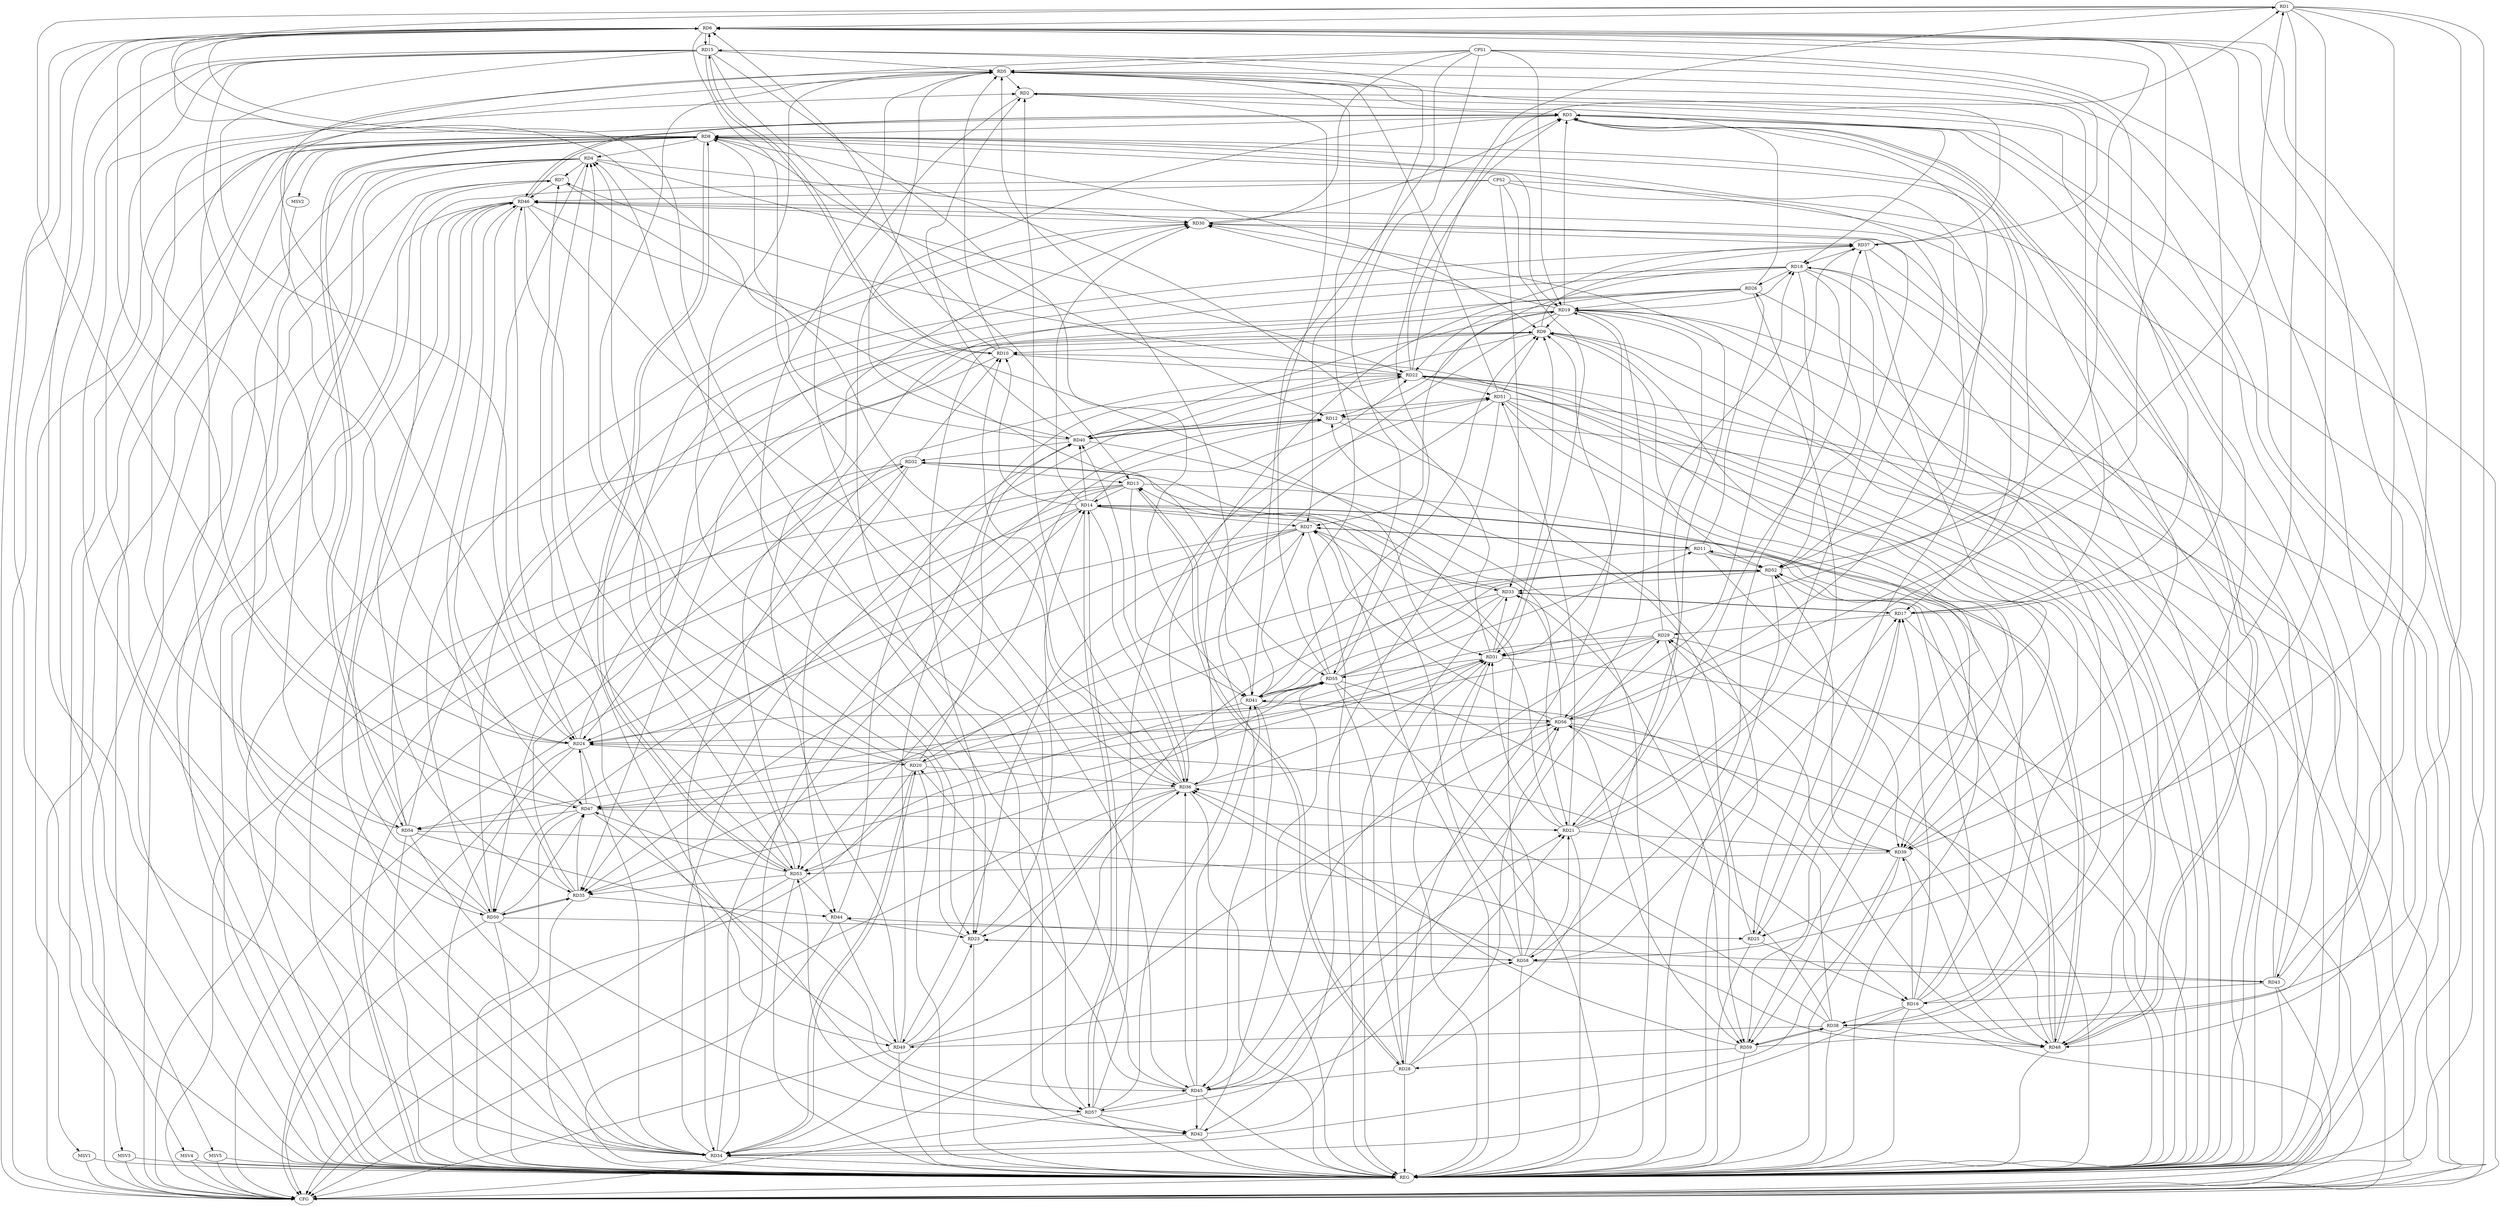 strict digraph G {
  RD1 [ label="RD1" ];
  RD2 [ label="RD2" ];
  RD3 [ label="RD3" ];
  RD4 [ label="RD4" ];
  RD5 [ label="RD5" ];
  RD6 [ label="RD6" ];
  RD7 [ label="RD7" ];
  RD8 [ label="RD8" ];
  RD9 [ label="RD9" ];
  RD10 [ label="RD10" ];
  RD11 [ label="RD11" ];
  RD12 [ label="RD12" ];
  RD13 [ label="RD13" ];
  RD14 [ label="RD14" ];
  RD15 [ label="RD15" ];
  RD16 [ label="RD16" ];
  RD17 [ label="RD17" ];
  RD18 [ label="RD18" ];
  RD19 [ label="RD19" ];
  RD20 [ label="RD20" ];
  RD21 [ label="RD21" ];
  RD22 [ label="RD22" ];
  RD23 [ label="RD23" ];
  RD24 [ label="RD24" ];
  RD25 [ label="RD25" ];
  RD26 [ label="RD26" ];
  RD27 [ label="RD27" ];
  RD28 [ label="RD28" ];
  RD29 [ label="RD29" ];
  RD30 [ label="RD30" ];
  RD31 [ label="RD31" ];
  RD32 [ label="RD32" ];
  RD33 [ label="RD33" ];
  RD34 [ label="RD34" ];
  RD35 [ label="RD35" ];
  RD36 [ label="RD36" ];
  RD37 [ label="RD37" ];
  RD38 [ label="RD38" ];
  RD39 [ label="RD39" ];
  RD40 [ label="RD40" ];
  RD41 [ label="RD41" ];
  RD42 [ label="RD42" ];
  RD43 [ label="RD43" ];
  RD44 [ label="RD44" ];
  RD45 [ label="RD45" ];
  RD46 [ label="RD46" ];
  RD47 [ label="RD47" ];
  RD48 [ label="RD48" ];
  RD49 [ label="RD49" ];
  RD50 [ label="RD50" ];
  RD51 [ label="RD51" ];
  RD52 [ label="RD52" ];
  RD53 [ label="RD53" ];
  RD54 [ label="RD54" ];
  RD55 [ label="RD55" ];
  RD56 [ label="RD56" ];
  RD57 [ label="RD57" ];
  RD58 [ label="RD58" ];
  RD59 [ label="RD59" ];
  CPS1 [ label="CPS1" ];
  CPS2 [ label="CPS2" ];
  REG [ label="REG" ];
  CFG [ label="CFG" ];
  MSV1 [ label="MSV1" ];
  MSV2 [ label="MSV2" ];
  MSV3 [ label="MSV3" ];
  MSV4 [ label="MSV4" ];
  MSV5 [ label="MSV5" ];
  RD1 -> RD6;
  RD22 -> RD1;
  RD1 -> RD25;
  RD1 -> RD38;
  RD1 -> RD39;
  RD1 -> RD47;
  RD52 -> RD1;
  RD55 -> RD1;
  RD1 -> RD57;
  RD1 -> RD58;
  RD2 -> RD3;
  RD5 -> RD2;
  RD2 -> RD23;
  RD34 -> RD2;
  RD36 -> RD2;
  RD38 -> RD2;
  RD40 -> RD2;
  RD55 -> RD2;
  RD3 -> RD8;
  RD19 -> RD3;
  RD21 -> RD3;
  RD22 -> RD3;
  RD26 -> RD3;
  RD30 -> RD3;
  RD3 -> RD42;
  RD3 -> RD43;
  RD3 -> RD46;
  RD46 -> RD3;
  RD3 -> RD48;
  RD48 -> RD3;
  RD50 -> RD3;
  RD3 -> RD56;
  RD4 -> RD7;
  RD8 -> RD4;
  RD20 -> RD4;
  RD4 -> RD22;
  RD23 -> RD4;
  RD4 -> RD24;
  RD4 -> RD30;
  RD45 -> RD4;
  RD49 -> RD4;
  RD4 -> RD50;
  RD4 -> RD54;
  RD10 -> RD5;
  RD15 -> RD5;
  RD17 -> RD5;
  RD5 -> RD18;
  RD20 -> RD5;
  RD5 -> RD23;
  RD5 -> RD24;
  RD5 -> RD37;
  RD5 -> RD40;
  RD41 -> RD5;
  RD51 -> RD5;
  RD54 -> RD5;
  RD55 -> RD5;
  RD57 -> RD5;
  RD8 -> RD6;
  RD10 -> RD6;
  RD6 -> RD15;
  RD15 -> RD6;
  RD17 -> RD6;
  RD24 -> RD6;
  RD6 -> RD31;
  RD34 -> RD6;
  RD6 -> RD36;
  RD40 -> RD6;
  RD43 -> RD6;
  RD47 -> RD6;
  RD6 -> RD48;
  RD56 -> RD6;
  RD59 -> RD6;
  RD22 -> RD7;
  RD34 -> RD7;
  RD7 -> RD46;
  RD53 -> RD7;
  RD7 -> RD55;
  RD8 -> RD9;
  RD8 -> RD12;
  RD8 -> RD17;
  RD8 -> RD19;
  RD25 -> RD8;
  RD31 -> RD8;
  RD36 -> RD8;
  RD8 -> RD39;
  RD8 -> RD52;
  RD8 -> RD53;
  RD53 -> RD8;
  RD8 -> RD54;
  RD54 -> RD8;
  RD9 -> RD10;
  RD19 -> RD9;
  RD24 -> RD9;
  RD28 -> RD9;
  RD31 -> RD9;
  RD9 -> RD37;
  RD39 -> RD9;
  RD9 -> RD40;
  RD41 -> RD9;
  RD48 -> RD9;
  RD51 -> RD9;
  RD9 -> RD52;
  RD54 -> RD9;
  RD14 -> RD10;
  RD10 -> RD15;
  RD15 -> RD10;
  RD16 -> RD10;
  RD10 -> RD22;
  RD32 -> RD10;
  RD36 -> RD10;
  RD11 -> RD26;
  RD11 -> RD27;
  RD27 -> RD11;
  RD11 -> RD35;
  RD11 -> RD39;
  RD48 -> RD11;
  RD11 -> RD52;
  RD55 -> RD11;
  RD19 -> RD12;
  RD25 -> RD12;
  RD34 -> RD12;
  RD12 -> RD40;
  RD40 -> RD12;
  RD51 -> RD12;
  RD12 -> RD53;
  RD13 -> RD14;
  RD15 -> RD13;
  RD21 -> RD13;
  RD13 -> RD28;
  RD28 -> RD13;
  RD32 -> RD13;
  RD13 -> RD35;
  RD13 -> RD39;
  RD13 -> RD41;
  RD14 -> RD22;
  RD23 -> RD14;
  RD14 -> RD27;
  RD14 -> RD30;
  RD33 -> RD14;
  RD34 -> RD14;
  RD14 -> RD36;
  RD14 -> RD40;
  RD14 -> RD48;
  RD48 -> RD14;
  RD14 -> RD50;
  RD14 -> RD57;
  RD57 -> RD14;
  RD15 -> RD24;
  RD15 -> RD27;
  RD15 -> RD34;
  RD37 -> RD15;
  RD15 -> RD41;
  RD15 -> RD49;
  RD16 -> RD17;
  RD16 -> RD22;
  RD25 -> RD16;
  RD16 -> RD34;
  RD16 -> RD38;
  RD16 -> RD39;
  RD43 -> RD16;
  RD16 -> RD52;
  RD55 -> RD16;
  RD17 -> RD25;
  RD17 -> RD29;
  RD17 -> RD33;
  RD33 -> RD17;
  RD58 -> RD17;
  RD59 -> RD17;
  RD19 -> RD18;
  RD18 -> RD26;
  RD18 -> RD27;
  RD29 -> RD18;
  RD37 -> RD18;
  RD18 -> RD38;
  RD43 -> RD18;
  RD18 -> RD50;
  RD18 -> RD52;
  RD18 -> RD53;
  RD18 -> RD58;
  RD19 -> RD21;
  RD19 -> RD23;
  RD26 -> RD19;
  RD19 -> RD30;
  RD31 -> RD19;
  RD19 -> RD36;
  RD40 -> RD19;
  RD43 -> RD19;
  RD19 -> RD56;
  RD24 -> RD20;
  RD27 -> RD20;
  RD20 -> RD34;
  RD34 -> RD20;
  RD20 -> RD36;
  RD20 -> RD40;
  RD45 -> RD20;
  RD20 -> RD52;
  RD21 -> RD31;
  RD32 -> RD21;
  RD21 -> RD37;
  RD21 -> RD39;
  RD45 -> RD21;
  RD21 -> RD46;
  RD47 -> RD21;
  RD21 -> RD51;
  RD57 -> RD21;
  RD58 -> RD21;
  RD26 -> RD22;
  RD22 -> RD34;
  RD22 -> RD40;
  RD22 -> RD48;
  RD49 -> RD22;
  RD22 -> RD51;
  RD36 -> RD23;
  RD44 -> RD23;
  RD49 -> RD23;
  RD23 -> RD58;
  RD58 -> RD23;
  RD26 -> RD24;
  RD27 -> RD24;
  RD32 -> RD24;
  RD24 -> RD34;
  RD38 -> RD24;
  RD24 -> RD46;
  RD47 -> RD24;
  RD24 -> RD55;
  RD56 -> RD24;
  RD26 -> RD25;
  RD50 -> RD25;
  RD26 -> RD35;
  RD27 -> RD33;
  RD27 -> RD35;
  RD41 -> RD27;
  RD27 -> RD49;
  RD56 -> RD27;
  RD58 -> RD27;
  RD28 -> RD30;
  RD28 -> RD31;
  RD28 -> RD45;
  RD55 -> RD28;
  RD28 -> RD56;
  RD59 -> RD28;
  RD29 -> RD31;
  RD39 -> RD29;
  RD42 -> RD29;
  RD29 -> RD45;
  RD29 -> RD47;
  RD48 -> RD29;
  RD29 -> RD54;
  RD29 -> RD59;
  RD30 -> RD37;
  RD46 -> RD30;
  RD49 -> RD30;
  RD30 -> RD50;
  RD53 -> RD30;
  RD31 -> RD33;
  RD31 -> RD35;
  RD36 -> RD31;
  RD46 -> RD31;
  RD47 -> RD31;
  RD31 -> RD55;
  RD58 -> RD31;
  RD35 -> RD32;
  RD40 -> RD32;
  RD32 -> RD44;
  RD58 -> RD32;
  RD33 -> RD34;
  RD33 -> RD41;
  RD52 -> RD33;
  RD56 -> RD33;
  RD33 -> RD59;
  RD39 -> RD34;
  RD34 -> RD40;
  RD42 -> RD34;
  RD46 -> RD34;
  RD54 -> RD34;
  RD56 -> RD34;
  RD35 -> RD44;
  RD35 -> RD46;
  RD35 -> RD47;
  RD35 -> RD50;
  RD50 -> RD35;
  RD53 -> RD35;
  RD37 -> RD36;
  RD38 -> RD36;
  RD36 -> RD40;
  RD45 -> RD36;
  RD36 -> RD47;
  RD49 -> RD36;
  RD36 -> RD56;
  RD58 -> RD36;
  RD59 -> RD36;
  RD50 -> RD37;
  RD56 -> RD37;
  RD37 -> RD59;
  RD38 -> RD48;
  RD38 -> RD49;
  RD38 -> RD56;
  RD38 -> RD59;
  RD59 -> RD38;
  RD39 -> RD48;
  RD51 -> RD39;
  RD39 -> RD52;
  RD39 -> RD53;
  RD45 -> RD41;
  RD48 -> RD41;
  RD52 -> RD41;
  RD41 -> RD53;
  RD41 -> RD55;
  RD55 -> RD41;
  RD41 -> RD56;
  RD57 -> RD41;
  RD45 -> RD42;
  RD50 -> RD42;
  RD51 -> RD42;
  RD42 -> RD55;
  RD57 -> RD42;
  RD43 -> RD44;
  RD58 -> RD43;
  RD44 -> RD49;
  RD44 -> RD51;
  RD53 -> RD44;
  RD46 -> RD45;
  RD51 -> RD45;
  RD54 -> RD45;
  RD45 -> RD56;
  RD45 -> RD57;
  RD46 -> RD47;
  RD50 -> RD46;
  RD52 -> RD46;
  RD46 -> RD53;
  RD54 -> RD46;
  RD50 -> RD47;
  RD53 -> RD47;
  RD47 -> RD54;
  RD47 -> RD57;
  RD48 -> RD52;
  RD54 -> RD48;
  RD56 -> RD48;
  RD49 -> RD58;
  RD57 -> RD51;
  RD51 -> RD59;
  RD55 -> RD52;
  RD53 -> RD55;
  RD57 -> RD53;
  RD56 -> RD59;
  CPS1 -> RD19;
  CPS1 -> RD30;
  CPS1 -> RD17;
  CPS1 -> RD24;
  CPS1 -> RD41;
  CPS1 -> RD55;
  CPS1 -> RD5;
  CPS2 -> RD35;
  CPS2 -> RD33;
  CPS2 -> RD31;
  CPS2 -> RD46;
  RD1 -> REG;
  RD2 -> REG;
  RD3 -> REG;
  RD4 -> REG;
  RD5 -> REG;
  RD6 -> REG;
  RD7 -> REG;
  RD8 -> REG;
  RD9 -> REG;
  RD10 -> REG;
  RD11 -> REG;
  RD12 -> REG;
  RD13 -> REG;
  RD14 -> REG;
  RD15 -> REG;
  RD16 -> REG;
  RD17 -> REG;
  RD18 -> REG;
  RD19 -> REG;
  RD20 -> REG;
  RD21 -> REG;
  RD22 -> REG;
  RD23 -> REG;
  RD24 -> REG;
  RD25 -> REG;
  RD26 -> REG;
  RD27 -> REG;
  RD28 -> REG;
  RD29 -> REG;
  RD30 -> REG;
  RD31 -> REG;
  RD32 -> REG;
  RD33 -> REG;
  RD34 -> REG;
  RD35 -> REG;
  RD36 -> REG;
  RD37 -> REG;
  RD38 -> REG;
  RD39 -> REG;
  RD40 -> REG;
  RD41 -> REG;
  RD42 -> REG;
  RD43 -> REG;
  RD44 -> REG;
  RD45 -> REG;
  RD46 -> REG;
  RD47 -> REG;
  RD48 -> REG;
  RD49 -> REG;
  RD50 -> REG;
  RD51 -> REG;
  RD52 -> REG;
  RD53 -> REG;
  RD54 -> REG;
  RD55 -> REG;
  RD56 -> REG;
  RD57 -> REG;
  RD58 -> REG;
  RD59 -> REG;
  CPS1 -> REG;
  CPS2 -> REG;
  RD36 -> CFG;
  RD24 -> CFG;
  RD31 -> CFG;
  RD22 -> CFG;
  RD51 -> CFG;
  RD46 -> CFG;
  RD13 -> CFG;
  RD16 -> CFG;
  RD15 -> CFG;
  RD7 -> CFG;
  RD50 -> CFG;
  RD32 -> CFG;
  RD4 -> CFG;
  CPS2 -> CFG;
  RD43 -> CFG;
  RD57 -> CFG;
  RD20 -> CFG;
  RD19 -> CFG;
  RD14 -> CFG;
  RD49 -> CFG;
  RD6 -> CFG;
  RD3 -> CFG;
  RD12 -> CFG;
  RD53 -> CFG;
  REG -> CFG;
  RD8 -> MSV1;
  RD8 -> MSV2;
  RD8 -> MSV3;
  RD8 -> MSV4;
  RD8 -> MSV5;
  MSV1 -> REG;
  MSV1 -> CFG;
  MSV2 -> REG;
  MSV3 -> REG;
  MSV3 -> CFG;
  MSV4 -> REG;
  MSV4 -> CFG;
  MSV5 -> REG;
  MSV5 -> CFG;
}
